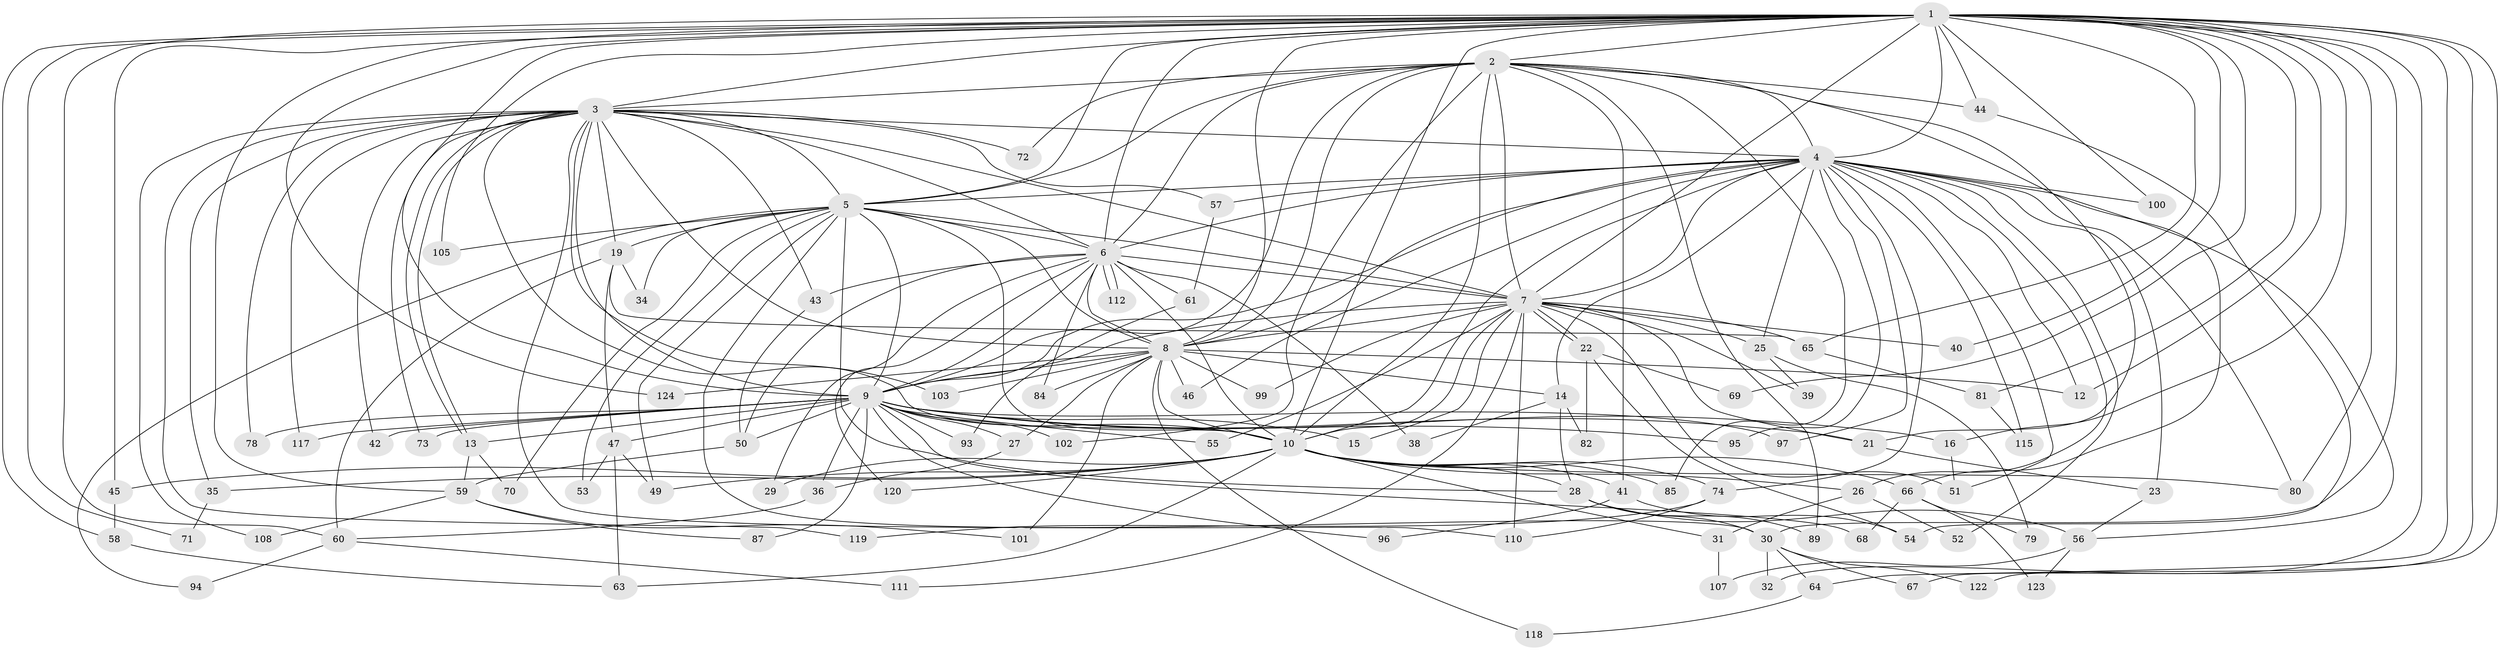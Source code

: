 // Generated by graph-tools (version 1.1) at 2025/51/02/27/25 19:51:52]
// undirected, 98 vertices, 237 edges
graph export_dot {
graph [start="1"]
  node [color=gray90,style=filled];
  1 [super="+18"];
  2 [super="+76"];
  3 [super="+11"];
  4 [super="+20"];
  5 [super="+37"];
  6 [super="+92"];
  7 [super="+48"];
  8 [super="+62"];
  9 [super="+24"];
  10 [super="+17"];
  12;
  13 [super="+98"];
  14;
  15;
  16;
  19;
  21;
  22;
  23 [super="+83"];
  25;
  26;
  27;
  28 [super="+33"];
  29;
  30 [super="+88"];
  31;
  32;
  34;
  35;
  36;
  38;
  39;
  40;
  41 [super="+77"];
  42;
  43;
  44;
  45;
  46;
  47 [super="+113"];
  49 [super="+90"];
  50;
  51 [super="+116"];
  52;
  53;
  54 [super="+91"];
  55;
  56 [super="+106"];
  57 [super="+114"];
  58;
  59 [super="+86"];
  60 [super="+75"];
  61;
  63;
  64;
  65 [super="+121"];
  66;
  67;
  68;
  69;
  70;
  71;
  72;
  73;
  74 [super="+109"];
  78;
  79;
  80 [super="+104"];
  81;
  82;
  84;
  85;
  87;
  89;
  93;
  94;
  95;
  96;
  97;
  99;
  100;
  101;
  102;
  103;
  105;
  107;
  108;
  110 [super="+125"];
  111;
  112;
  115;
  117;
  118;
  119;
  120;
  122;
  123;
  124;
  1 -- 2;
  1 -- 3 [weight=2];
  1 -- 4;
  1 -- 5;
  1 -- 6;
  1 -- 7;
  1 -- 8;
  1 -- 9;
  1 -- 10;
  1 -- 16;
  1 -- 30 [weight=2];
  1 -- 32;
  1 -- 44;
  1 -- 45;
  1 -- 58;
  1 -- 59;
  1 -- 64;
  1 -- 65;
  1 -- 67;
  1 -- 69;
  1 -- 71;
  1 -- 80;
  1 -- 81;
  1 -- 100;
  1 -- 105;
  1 -- 122;
  1 -- 124;
  1 -- 40;
  1 -- 12;
  1 -- 60;
  2 -- 3 [weight=2];
  2 -- 4;
  2 -- 5;
  2 -- 6;
  2 -- 7;
  2 -- 8 [weight=2];
  2 -- 9;
  2 -- 10;
  2 -- 21;
  2 -- 41 [weight=2];
  2 -- 44;
  2 -- 66;
  2 -- 72;
  2 -- 85;
  2 -- 89;
  2 -- 102;
  3 -- 4;
  3 -- 5;
  3 -- 6;
  3 -- 7;
  3 -- 8;
  3 -- 9;
  3 -- 10;
  3 -- 13;
  3 -- 13;
  3 -- 19;
  3 -- 35;
  3 -- 42;
  3 -- 43;
  3 -- 72;
  3 -- 73;
  3 -- 103;
  3 -- 108;
  3 -- 117;
  3 -- 119;
  3 -- 78;
  3 -- 57;
  3 -- 110;
  4 -- 5;
  4 -- 6;
  4 -- 7;
  4 -- 8;
  4 -- 9 [weight=2];
  4 -- 10;
  4 -- 12;
  4 -- 14;
  4 -- 23 [weight=2];
  4 -- 25;
  4 -- 26;
  4 -- 46;
  4 -- 51;
  4 -- 52;
  4 -- 57 [weight=2];
  4 -- 74 [weight=2];
  4 -- 95;
  4 -- 97;
  4 -- 100;
  4 -- 115;
  4 -- 56;
  4 -- 80;
  5 -- 6;
  5 -- 7;
  5 -- 8;
  5 -- 9;
  5 -- 10;
  5 -- 19;
  5 -- 28;
  5 -- 34;
  5 -- 49;
  5 -- 70;
  5 -- 53;
  5 -- 94;
  5 -- 105;
  5 -- 30;
  6 -- 7;
  6 -- 8;
  6 -- 9;
  6 -- 10;
  6 -- 29;
  6 -- 38;
  6 -- 43;
  6 -- 61;
  6 -- 84;
  6 -- 112;
  6 -- 112;
  6 -- 120;
  6 -- 50;
  7 -- 8;
  7 -- 9;
  7 -- 10;
  7 -- 15;
  7 -- 22;
  7 -- 22;
  7 -- 25;
  7 -- 39;
  7 -- 40;
  7 -- 55;
  7 -- 99;
  7 -- 110;
  7 -- 111;
  7 -- 65;
  7 -- 21;
  7 -- 51;
  8 -- 9;
  8 -- 10;
  8 -- 12;
  8 -- 14;
  8 -- 27;
  8 -- 46;
  8 -- 84;
  8 -- 99;
  8 -- 101;
  8 -- 103;
  8 -- 118;
  8 -- 124;
  9 -- 10 [weight=2];
  9 -- 15;
  9 -- 16;
  9 -- 21;
  9 -- 27;
  9 -- 36;
  9 -- 42;
  9 -- 47;
  9 -- 50;
  9 -- 55;
  9 -- 68;
  9 -- 73;
  9 -- 78;
  9 -- 87;
  9 -- 93;
  9 -- 95;
  9 -- 96;
  9 -- 97;
  9 -- 102;
  9 -- 117;
  9 -- 13;
  10 -- 26;
  10 -- 29;
  10 -- 31;
  10 -- 35;
  10 -- 41;
  10 -- 45;
  10 -- 49;
  10 -- 63;
  10 -- 66;
  10 -- 80;
  10 -- 85;
  10 -- 120;
  10 -- 28;
  10 -- 74;
  13 -- 70;
  13 -- 59;
  14 -- 28;
  14 -- 38;
  14 -- 82;
  16 -- 51;
  19 -- 34;
  19 -- 47;
  19 -- 60;
  19 -- 65;
  21 -- 23;
  22 -- 69;
  22 -- 82;
  22 -- 54;
  23 -- 56;
  25 -- 39;
  25 -- 79;
  26 -- 31;
  26 -- 52;
  27 -- 36;
  28 -- 30;
  28 -- 56;
  28 -- 89;
  30 -- 32;
  30 -- 64;
  30 -- 67;
  30 -- 122;
  31 -- 107;
  35 -- 71;
  36 -- 60;
  41 -- 54;
  41 -- 96;
  43 -- 50;
  44 -- 54;
  45 -- 58;
  47 -- 53;
  47 -- 49;
  47 -- 63;
  50 -- 59;
  56 -- 107;
  56 -- 123;
  57 -- 61;
  58 -- 63;
  59 -- 101;
  59 -- 108;
  59 -- 87;
  60 -- 94;
  60 -- 111;
  61 -- 93;
  64 -- 118;
  65 -- 81;
  66 -- 68;
  66 -- 79;
  66 -- 123;
  74 -- 110;
  74 -- 119;
  81 -- 115;
}
